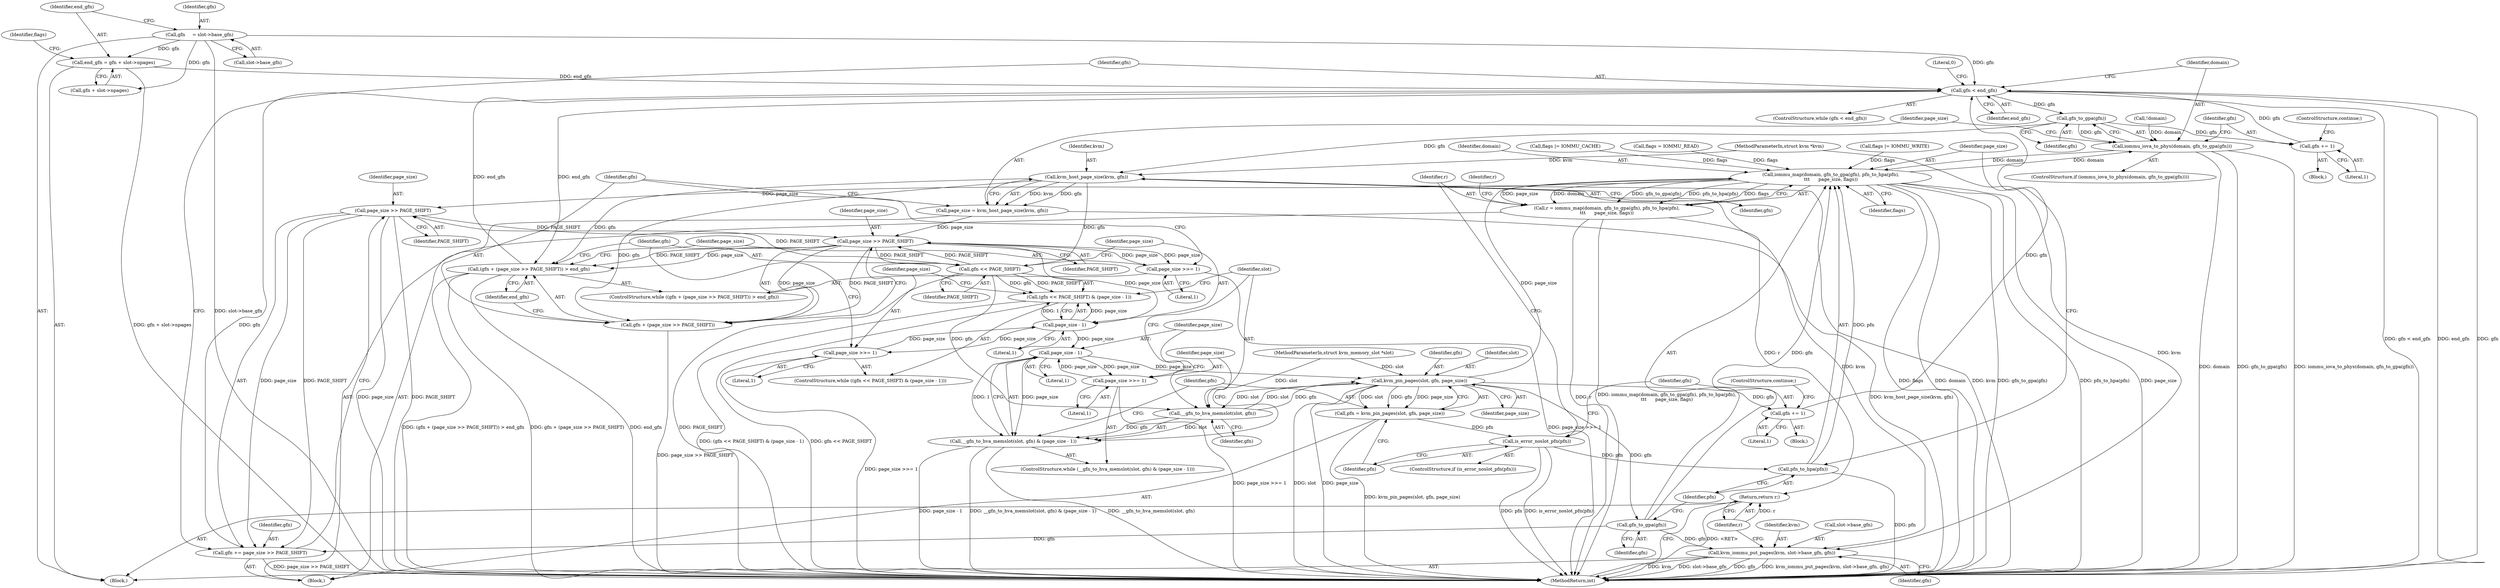 digraph "1_linux_350b8bdd689cd2ab2c67c8a86a0be86cfa0751a7@integer" {
"1000138" [label="(Call,end_gfn = gfn + slot->npages)"];
"1000133" [label="(Call,gfn     = slot->base_gfn)"];
"1000169" [label="(Call,gfn < end_gfn)"];
"1000177" [label="(Call,gfn_to_gpa(gfn))"];
"1000175" [label="(Call,iommu_iova_to_phys(domain, gfn_to_gpa(gfn)))"];
"1000238" [label="(Call,iommu_map(domain, gfn_to_gpa(gfn), pfn_to_hpa(pfn),\n\t\t\t      page_size, flags))"];
"1000236" [label="(Call,r = iommu_map(domain, gfn_to_gpa(gfn), pfn_to_hpa(pfn),\n\t\t\t      page_size, flags))"];
"1000264" [label="(Return,return r;)"];
"1000252" [label="(Call,page_size >> PAGE_SHIFT)"];
"1000193" [label="(Call,page_size >> PAGE_SHIFT)"];
"1000190" [label="(Call,(gfn + (page_size >> PAGE_SHIFT)) > end_gfn)"];
"1000191" [label="(Call,gfn + (page_size >> PAGE_SHIFT))"];
"1000197" [label="(Call,page_size >>= 1)"];
"1000202" [label="(Call,gfn << PAGE_SHIFT)"];
"1000201" [label="(Call,(gfn << PAGE_SHIFT) & (page_size - 1))"];
"1000213" [label="(Call,__gfn_to_hva_memslot(slot, gfn))"];
"1000212" [label="(Call,__gfn_to_hva_memslot(slot, gfn) & (page_size - 1))"];
"1000224" [label="(Call,kvm_pin_pages(slot, gfn, page_size))"];
"1000222" [label="(Call,pfn = kvm_pin_pages(slot, gfn, page_size))"];
"1000229" [label="(Call,is_error_noslot_pfn(pfn))"];
"1000242" [label="(Call,pfn_to_hpa(pfn))"];
"1000232" [label="(Call,gfn += 1)"];
"1000240" [label="(Call,gfn_to_gpa(gfn))"];
"1000250" [label="(Call,gfn += page_size >> PAGE_SHIFT)"];
"1000258" [label="(Call,kvm_iommu_put_pages(kvm, slot->base_gfn, gfn))"];
"1000205" [label="(Call,page_size - 1)"];
"1000208" [label="(Call,page_size >>= 1)"];
"1000216" [label="(Call,page_size - 1)"];
"1000219" [label="(Call,page_size >>= 1)"];
"1000180" [label="(Call,gfn += 1)"];
"1000186" [label="(Call,kvm_host_page_size(kvm, gfn))"];
"1000184" [label="(Call,page_size = kvm_host_page_size(kvm, gfn))"];
"1000222" [label="(Call,pfn = kvm_pin_pages(slot, gfn, page_size))"];
"1000188" [label="(Identifier,gfn)"];
"1000240" [label="(Call,gfn_to_gpa(gfn))"];
"1000192" [label="(Identifier,gfn)"];
"1000183" [label="(ControlStructure,continue;)"];
"1000266" [label="(MethodReturn,int)"];
"1000205" [label="(Call,page_size - 1)"];
"1000219" [label="(Call,page_size >>= 1)"];
"1000199" [label="(Literal,1)"];
"1000194" [label="(Identifier,page_size)"];
"1000186" [label="(Call,kvm_host_page_size(kvm, gfn))"];
"1000235" [label="(ControlStructure,continue;)"];
"1000109" [label="(MethodParameterIn,struct kvm *kvm)"];
"1000231" [label="(Block,)"];
"1000110" [label="(MethodParameterIn,struct kvm_memory_slot *slot)"];
"1000208" [label="(Call,page_size >>= 1)"];
"1000133" [label="(Call,gfn     = slot->base_gfn)"];
"1000134" [label="(Identifier,gfn)"];
"1000202" [label="(Call,gfn << PAGE_SHIFT)"];
"1000140" [label="(Call,gfn + slot->npages)"];
"1000227" [label="(Identifier,page_size)"];
"1000172" [label="(Block,)"];
"1000211" [label="(ControlStructure,while (__gfn_to_hva_memslot(slot, gfn) & (page_size - 1)))"];
"1000256" [label="(Literal,0)"];
"1000230" [label="(Identifier,pfn)"];
"1000250" [label="(Call,gfn += page_size >> PAGE_SHIFT)"];
"1000232" [label="(Call,gfn += 1)"];
"1000258" [label="(Call,kvm_iommu_put_pages(kvm, slot->base_gfn, gfn))"];
"1000180" [label="(Call,gfn += 1)"];
"1000263" [label="(Identifier,gfn)"];
"1000239" [label="(Identifier,domain)"];
"1000241" [label="(Identifier,gfn)"];
"1000200" [label="(ControlStructure,while ((gfn << PAGE_SHIFT) & (page_size - 1)))"];
"1000181" [label="(Identifier,gfn)"];
"1000223" [label="(Identifier,pfn)"];
"1000185" [label="(Identifier,page_size)"];
"1000111" [label="(Block,)"];
"1000135" [label="(Call,slot->base_gfn)"];
"1000217" [label="(Identifier,page_size)"];
"1000204" [label="(Identifier,PAGE_SHIFT)"];
"1000165" [label="(Call,flags |= IOMMU_CACHE)"];
"1000215" [label="(Identifier,gfn)"];
"1000171" [label="(Identifier,end_gfn)"];
"1000243" [label="(Identifier,pfn)"];
"1000177" [label="(Call,gfn_to_gpa(gfn))"];
"1000216" [label="(Call,page_size - 1)"];
"1000242" [label="(Call,pfn_to_hpa(pfn))"];
"1000244" [label="(Identifier,page_size)"];
"1000233" [label="(Identifier,gfn)"];
"1000168" [label="(ControlStructure,while (gfn < end_gfn))"];
"1000238" [label="(Call,iommu_map(domain, gfn_to_gpa(gfn), pfn_to_hpa(pfn),\n\t\t\t      page_size, flags))"];
"1000190" [label="(Call,(gfn + (page_size >> PAGE_SHIFT)) > end_gfn)"];
"1000170" [label="(Identifier,gfn)"];
"1000254" [label="(Identifier,PAGE_SHIFT)"];
"1000174" [label="(ControlStructure,if (iommu_iova_to_phys(domain, gfn_to_gpa(gfn))))"];
"1000129" [label="(Call,!domain)"];
"1000193" [label="(Call,page_size >> PAGE_SHIFT)"];
"1000178" [label="(Identifier,gfn)"];
"1000138" [label="(Call,end_gfn = gfn + slot->npages)"];
"1000169" [label="(Call,gfn < end_gfn)"];
"1000251" [label="(Identifier,gfn)"];
"1000226" [label="(Identifier,gfn)"];
"1000206" [label="(Identifier,page_size)"];
"1000176" [label="(Identifier,domain)"];
"1000203" [label="(Identifier,gfn)"];
"1000236" [label="(Call,r = iommu_map(domain, gfn_to_gpa(gfn), pfn_to_hpa(pfn),\n\t\t\t      page_size, flags))"];
"1000210" [label="(Literal,1)"];
"1000264" [label="(Return,return r;)"];
"1000139" [label="(Identifier,end_gfn)"];
"1000253" [label="(Identifier,page_size)"];
"1000201" [label="(Call,(gfn << PAGE_SHIFT) & (page_size - 1))"];
"1000145" [label="(Call,flags = IOMMU_READ)"];
"1000265" [label="(Identifier,r)"];
"1000220" [label="(Identifier,page_size)"];
"1000245" [label="(Identifier,flags)"];
"1000197" [label="(Call,page_size >>= 1)"];
"1000209" [label="(Identifier,page_size)"];
"1000234" [label="(Literal,1)"];
"1000155" [label="(Call,flags |= IOMMU_WRITE)"];
"1000252" [label="(Call,page_size >> PAGE_SHIFT)"];
"1000212" [label="(Call,__gfn_to_hva_memslot(slot, gfn) & (page_size - 1))"];
"1000187" [label="(Identifier,kvm)"];
"1000184" [label="(Call,page_size = kvm_host_page_size(kvm, gfn))"];
"1000218" [label="(Literal,1)"];
"1000207" [label="(Literal,1)"];
"1000214" [label="(Identifier,slot)"];
"1000221" [label="(Literal,1)"];
"1000229" [label="(Call,is_error_noslot_pfn(pfn))"];
"1000237" [label="(Identifier,r)"];
"1000228" [label="(ControlStructure,if (is_error_noslot_pfn(pfn)))"];
"1000196" [label="(Identifier,end_gfn)"];
"1000189" [label="(ControlStructure,while ((gfn + (page_size >> PAGE_SHIFT)) > end_gfn))"];
"1000225" [label="(Identifier,slot)"];
"1000195" [label="(Identifier,PAGE_SHIFT)"];
"1000247" [label="(Identifier,r)"];
"1000259" [label="(Identifier,kvm)"];
"1000182" [label="(Literal,1)"];
"1000224" [label="(Call,kvm_pin_pages(slot, gfn, page_size))"];
"1000198" [label="(Identifier,page_size)"];
"1000191" [label="(Call,gfn + (page_size >> PAGE_SHIFT))"];
"1000179" [label="(Block,)"];
"1000175" [label="(Call,iommu_iova_to_phys(domain, gfn_to_gpa(gfn)))"];
"1000146" [label="(Identifier,flags)"];
"1000260" [label="(Call,slot->base_gfn)"];
"1000213" [label="(Call,__gfn_to_hva_memslot(slot, gfn))"];
"1000138" -> "1000111"  [label="AST: "];
"1000138" -> "1000140"  [label="CFG: "];
"1000139" -> "1000138"  [label="AST: "];
"1000140" -> "1000138"  [label="AST: "];
"1000146" -> "1000138"  [label="CFG: "];
"1000138" -> "1000266"  [label="DDG: gfn + slot->npages"];
"1000133" -> "1000138"  [label="DDG: gfn"];
"1000138" -> "1000169"  [label="DDG: end_gfn"];
"1000133" -> "1000111"  [label="AST: "];
"1000133" -> "1000135"  [label="CFG: "];
"1000134" -> "1000133"  [label="AST: "];
"1000135" -> "1000133"  [label="AST: "];
"1000139" -> "1000133"  [label="CFG: "];
"1000133" -> "1000266"  [label="DDG: slot->base_gfn"];
"1000133" -> "1000140"  [label="DDG: gfn"];
"1000133" -> "1000169"  [label="DDG: gfn"];
"1000169" -> "1000168"  [label="AST: "];
"1000169" -> "1000171"  [label="CFG: "];
"1000170" -> "1000169"  [label="AST: "];
"1000171" -> "1000169"  [label="AST: "];
"1000176" -> "1000169"  [label="CFG: "];
"1000256" -> "1000169"  [label="CFG: "];
"1000169" -> "1000266"  [label="DDG: gfn < end_gfn"];
"1000169" -> "1000266"  [label="DDG: end_gfn"];
"1000169" -> "1000266"  [label="DDG: gfn"];
"1000250" -> "1000169"  [label="DDG: gfn"];
"1000232" -> "1000169"  [label="DDG: gfn"];
"1000180" -> "1000169"  [label="DDG: gfn"];
"1000190" -> "1000169"  [label="DDG: end_gfn"];
"1000169" -> "1000177"  [label="DDG: gfn"];
"1000169" -> "1000190"  [label="DDG: end_gfn"];
"1000177" -> "1000175"  [label="AST: "];
"1000177" -> "1000178"  [label="CFG: "];
"1000178" -> "1000177"  [label="AST: "];
"1000175" -> "1000177"  [label="CFG: "];
"1000177" -> "1000175"  [label="DDG: gfn"];
"1000177" -> "1000180"  [label="DDG: gfn"];
"1000177" -> "1000186"  [label="DDG: gfn"];
"1000175" -> "1000174"  [label="AST: "];
"1000176" -> "1000175"  [label="AST: "];
"1000181" -> "1000175"  [label="CFG: "];
"1000185" -> "1000175"  [label="CFG: "];
"1000175" -> "1000266"  [label="DDG: domain"];
"1000175" -> "1000266"  [label="DDG: gfn_to_gpa(gfn)"];
"1000175" -> "1000266"  [label="DDG: iommu_iova_to_phys(domain, gfn_to_gpa(gfn))"];
"1000129" -> "1000175"  [label="DDG: domain"];
"1000238" -> "1000175"  [label="DDG: domain"];
"1000175" -> "1000238"  [label="DDG: domain"];
"1000238" -> "1000236"  [label="AST: "];
"1000238" -> "1000245"  [label="CFG: "];
"1000239" -> "1000238"  [label="AST: "];
"1000240" -> "1000238"  [label="AST: "];
"1000242" -> "1000238"  [label="AST: "];
"1000244" -> "1000238"  [label="AST: "];
"1000245" -> "1000238"  [label="AST: "];
"1000236" -> "1000238"  [label="CFG: "];
"1000238" -> "1000266"  [label="DDG: flags"];
"1000238" -> "1000266"  [label="DDG: domain"];
"1000238" -> "1000266"  [label="DDG: gfn_to_gpa(gfn)"];
"1000238" -> "1000266"  [label="DDG: pfn_to_hpa(pfn)"];
"1000238" -> "1000266"  [label="DDG: page_size"];
"1000238" -> "1000236"  [label="DDG: page_size"];
"1000238" -> "1000236"  [label="DDG: domain"];
"1000238" -> "1000236"  [label="DDG: gfn_to_gpa(gfn)"];
"1000238" -> "1000236"  [label="DDG: pfn_to_hpa(pfn)"];
"1000238" -> "1000236"  [label="DDG: flags"];
"1000240" -> "1000238"  [label="DDG: gfn"];
"1000242" -> "1000238"  [label="DDG: pfn"];
"1000224" -> "1000238"  [label="DDG: page_size"];
"1000165" -> "1000238"  [label="DDG: flags"];
"1000155" -> "1000238"  [label="DDG: flags"];
"1000145" -> "1000238"  [label="DDG: flags"];
"1000238" -> "1000252"  [label="DDG: page_size"];
"1000236" -> "1000172"  [label="AST: "];
"1000237" -> "1000236"  [label="AST: "];
"1000247" -> "1000236"  [label="CFG: "];
"1000236" -> "1000266"  [label="DDG: r"];
"1000236" -> "1000266"  [label="DDG: iommu_map(domain, gfn_to_gpa(gfn), pfn_to_hpa(pfn),\n\t\t\t      page_size, flags)"];
"1000236" -> "1000264"  [label="DDG: r"];
"1000264" -> "1000111"  [label="AST: "];
"1000264" -> "1000265"  [label="CFG: "];
"1000265" -> "1000264"  [label="AST: "];
"1000266" -> "1000264"  [label="CFG: "];
"1000264" -> "1000266"  [label="DDG: <RET>"];
"1000265" -> "1000264"  [label="DDG: r"];
"1000252" -> "1000250"  [label="AST: "];
"1000252" -> "1000254"  [label="CFG: "];
"1000253" -> "1000252"  [label="AST: "];
"1000254" -> "1000252"  [label="AST: "];
"1000250" -> "1000252"  [label="CFG: "];
"1000252" -> "1000266"  [label="DDG: page_size"];
"1000252" -> "1000266"  [label="DDG: PAGE_SHIFT"];
"1000252" -> "1000193"  [label="DDG: PAGE_SHIFT"];
"1000252" -> "1000250"  [label="DDG: page_size"];
"1000252" -> "1000250"  [label="DDG: PAGE_SHIFT"];
"1000202" -> "1000252"  [label="DDG: PAGE_SHIFT"];
"1000193" -> "1000191"  [label="AST: "];
"1000193" -> "1000195"  [label="CFG: "];
"1000194" -> "1000193"  [label="AST: "];
"1000195" -> "1000193"  [label="AST: "];
"1000191" -> "1000193"  [label="CFG: "];
"1000193" -> "1000190"  [label="DDG: page_size"];
"1000193" -> "1000190"  [label="DDG: PAGE_SHIFT"];
"1000193" -> "1000191"  [label="DDG: page_size"];
"1000193" -> "1000191"  [label="DDG: PAGE_SHIFT"];
"1000184" -> "1000193"  [label="DDG: page_size"];
"1000197" -> "1000193"  [label="DDG: page_size"];
"1000202" -> "1000193"  [label="DDG: PAGE_SHIFT"];
"1000193" -> "1000197"  [label="DDG: page_size"];
"1000193" -> "1000202"  [label="DDG: PAGE_SHIFT"];
"1000193" -> "1000205"  [label="DDG: page_size"];
"1000190" -> "1000189"  [label="AST: "];
"1000190" -> "1000196"  [label="CFG: "];
"1000191" -> "1000190"  [label="AST: "];
"1000196" -> "1000190"  [label="AST: "];
"1000198" -> "1000190"  [label="CFG: "];
"1000203" -> "1000190"  [label="CFG: "];
"1000190" -> "1000266"  [label="DDG: (gfn + (page_size >> PAGE_SHIFT)) > end_gfn"];
"1000190" -> "1000266"  [label="DDG: gfn + (page_size >> PAGE_SHIFT)"];
"1000190" -> "1000266"  [label="DDG: end_gfn"];
"1000186" -> "1000190"  [label="DDG: gfn"];
"1000192" -> "1000191"  [label="AST: "];
"1000196" -> "1000191"  [label="CFG: "];
"1000191" -> "1000266"  [label="DDG: page_size >> PAGE_SHIFT"];
"1000186" -> "1000191"  [label="DDG: gfn"];
"1000197" -> "1000189"  [label="AST: "];
"1000197" -> "1000199"  [label="CFG: "];
"1000198" -> "1000197"  [label="AST: "];
"1000199" -> "1000197"  [label="AST: "];
"1000192" -> "1000197"  [label="CFG: "];
"1000197" -> "1000266"  [label="DDG: page_size >>= 1"];
"1000202" -> "1000201"  [label="AST: "];
"1000202" -> "1000204"  [label="CFG: "];
"1000203" -> "1000202"  [label="AST: "];
"1000204" -> "1000202"  [label="AST: "];
"1000206" -> "1000202"  [label="CFG: "];
"1000202" -> "1000266"  [label="DDG: PAGE_SHIFT"];
"1000202" -> "1000201"  [label="DDG: gfn"];
"1000202" -> "1000201"  [label="DDG: PAGE_SHIFT"];
"1000186" -> "1000202"  [label="DDG: gfn"];
"1000202" -> "1000213"  [label="DDG: gfn"];
"1000201" -> "1000200"  [label="AST: "];
"1000201" -> "1000205"  [label="CFG: "];
"1000205" -> "1000201"  [label="AST: "];
"1000209" -> "1000201"  [label="CFG: "];
"1000214" -> "1000201"  [label="CFG: "];
"1000201" -> "1000266"  [label="DDG: (gfn << PAGE_SHIFT) & (page_size - 1)"];
"1000201" -> "1000266"  [label="DDG: gfn << PAGE_SHIFT"];
"1000205" -> "1000201"  [label="DDG: page_size"];
"1000205" -> "1000201"  [label="DDG: 1"];
"1000213" -> "1000212"  [label="AST: "];
"1000213" -> "1000215"  [label="CFG: "];
"1000214" -> "1000213"  [label="AST: "];
"1000215" -> "1000213"  [label="AST: "];
"1000217" -> "1000213"  [label="CFG: "];
"1000213" -> "1000212"  [label="DDG: slot"];
"1000213" -> "1000212"  [label="DDG: gfn"];
"1000224" -> "1000213"  [label="DDG: slot"];
"1000110" -> "1000213"  [label="DDG: slot"];
"1000213" -> "1000224"  [label="DDG: slot"];
"1000213" -> "1000224"  [label="DDG: gfn"];
"1000212" -> "1000211"  [label="AST: "];
"1000212" -> "1000216"  [label="CFG: "];
"1000216" -> "1000212"  [label="AST: "];
"1000220" -> "1000212"  [label="CFG: "];
"1000223" -> "1000212"  [label="CFG: "];
"1000212" -> "1000266"  [label="DDG: page_size - 1"];
"1000212" -> "1000266"  [label="DDG: __gfn_to_hva_memslot(slot, gfn) & (page_size - 1)"];
"1000212" -> "1000266"  [label="DDG: __gfn_to_hva_memslot(slot, gfn)"];
"1000216" -> "1000212"  [label="DDG: page_size"];
"1000216" -> "1000212"  [label="DDG: 1"];
"1000224" -> "1000222"  [label="AST: "];
"1000224" -> "1000227"  [label="CFG: "];
"1000225" -> "1000224"  [label="AST: "];
"1000226" -> "1000224"  [label="AST: "];
"1000227" -> "1000224"  [label="AST: "];
"1000222" -> "1000224"  [label="CFG: "];
"1000224" -> "1000266"  [label="DDG: slot"];
"1000224" -> "1000266"  [label="DDG: page_size"];
"1000224" -> "1000222"  [label="DDG: slot"];
"1000224" -> "1000222"  [label="DDG: gfn"];
"1000224" -> "1000222"  [label="DDG: page_size"];
"1000110" -> "1000224"  [label="DDG: slot"];
"1000216" -> "1000224"  [label="DDG: page_size"];
"1000224" -> "1000232"  [label="DDG: gfn"];
"1000224" -> "1000240"  [label="DDG: gfn"];
"1000222" -> "1000172"  [label="AST: "];
"1000223" -> "1000222"  [label="AST: "];
"1000230" -> "1000222"  [label="CFG: "];
"1000222" -> "1000266"  [label="DDG: kvm_pin_pages(slot, gfn, page_size)"];
"1000222" -> "1000229"  [label="DDG: pfn"];
"1000229" -> "1000228"  [label="AST: "];
"1000229" -> "1000230"  [label="CFG: "];
"1000230" -> "1000229"  [label="AST: "];
"1000233" -> "1000229"  [label="CFG: "];
"1000237" -> "1000229"  [label="CFG: "];
"1000229" -> "1000266"  [label="DDG: is_error_noslot_pfn(pfn)"];
"1000229" -> "1000266"  [label="DDG: pfn"];
"1000229" -> "1000242"  [label="DDG: pfn"];
"1000242" -> "1000243"  [label="CFG: "];
"1000243" -> "1000242"  [label="AST: "];
"1000244" -> "1000242"  [label="CFG: "];
"1000242" -> "1000266"  [label="DDG: pfn"];
"1000232" -> "1000231"  [label="AST: "];
"1000232" -> "1000234"  [label="CFG: "];
"1000233" -> "1000232"  [label="AST: "];
"1000234" -> "1000232"  [label="AST: "];
"1000235" -> "1000232"  [label="CFG: "];
"1000240" -> "1000241"  [label="CFG: "];
"1000241" -> "1000240"  [label="AST: "];
"1000243" -> "1000240"  [label="CFG: "];
"1000240" -> "1000250"  [label="DDG: gfn"];
"1000240" -> "1000258"  [label="DDG: gfn"];
"1000250" -> "1000172"  [label="AST: "];
"1000251" -> "1000250"  [label="AST: "];
"1000170" -> "1000250"  [label="CFG: "];
"1000250" -> "1000266"  [label="DDG: page_size >> PAGE_SHIFT"];
"1000258" -> "1000111"  [label="AST: "];
"1000258" -> "1000263"  [label="CFG: "];
"1000259" -> "1000258"  [label="AST: "];
"1000260" -> "1000258"  [label="AST: "];
"1000263" -> "1000258"  [label="AST: "];
"1000265" -> "1000258"  [label="CFG: "];
"1000258" -> "1000266"  [label="DDG: kvm"];
"1000258" -> "1000266"  [label="DDG: slot->base_gfn"];
"1000258" -> "1000266"  [label="DDG: gfn"];
"1000258" -> "1000266"  [label="DDG: kvm_iommu_put_pages(kvm, slot->base_gfn, gfn)"];
"1000186" -> "1000258"  [label="DDG: kvm"];
"1000109" -> "1000258"  [label="DDG: kvm"];
"1000205" -> "1000207"  [label="CFG: "];
"1000206" -> "1000205"  [label="AST: "];
"1000207" -> "1000205"  [label="AST: "];
"1000208" -> "1000205"  [label="DDG: page_size"];
"1000205" -> "1000208"  [label="DDG: page_size"];
"1000205" -> "1000216"  [label="DDG: page_size"];
"1000208" -> "1000200"  [label="AST: "];
"1000208" -> "1000210"  [label="CFG: "];
"1000209" -> "1000208"  [label="AST: "];
"1000210" -> "1000208"  [label="AST: "];
"1000203" -> "1000208"  [label="CFG: "];
"1000208" -> "1000266"  [label="DDG: page_size >>= 1"];
"1000216" -> "1000218"  [label="CFG: "];
"1000217" -> "1000216"  [label="AST: "];
"1000218" -> "1000216"  [label="AST: "];
"1000219" -> "1000216"  [label="DDG: page_size"];
"1000216" -> "1000219"  [label="DDG: page_size"];
"1000219" -> "1000211"  [label="AST: "];
"1000219" -> "1000221"  [label="CFG: "];
"1000220" -> "1000219"  [label="AST: "];
"1000221" -> "1000219"  [label="AST: "];
"1000214" -> "1000219"  [label="CFG: "];
"1000219" -> "1000266"  [label="DDG: page_size >>= 1"];
"1000180" -> "1000179"  [label="AST: "];
"1000180" -> "1000182"  [label="CFG: "];
"1000181" -> "1000180"  [label="AST: "];
"1000182" -> "1000180"  [label="AST: "];
"1000183" -> "1000180"  [label="CFG: "];
"1000186" -> "1000184"  [label="AST: "];
"1000186" -> "1000188"  [label="CFG: "];
"1000187" -> "1000186"  [label="AST: "];
"1000188" -> "1000186"  [label="AST: "];
"1000184" -> "1000186"  [label="CFG: "];
"1000186" -> "1000266"  [label="DDG: kvm"];
"1000186" -> "1000184"  [label="DDG: kvm"];
"1000186" -> "1000184"  [label="DDG: gfn"];
"1000109" -> "1000186"  [label="DDG: kvm"];
"1000184" -> "1000172"  [label="AST: "];
"1000185" -> "1000184"  [label="AST: "];
"1000192" -> "1000184"  [label="CFG: "];
"1000184" -> "1000266"  [label="DDG: kvm_host_page_size(kvm, gfn)"];
}
